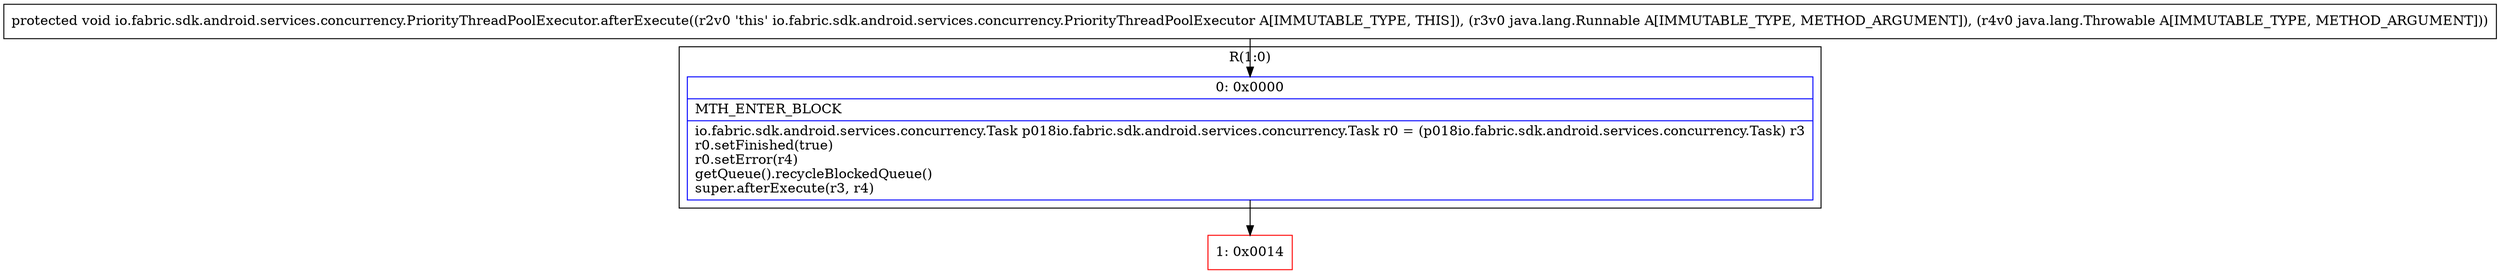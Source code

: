 digraph "CFG forio.fabric.sdk.android.services.concurrency.PriorityThreadPoolExecutor.afterExecute(Ljava\/lang\/Runnable;Ljava\/lang\/Throwable;)V" {
subgraph cluster_Region_1360748046 {
label = "R(1:0)";
node [shape=record,color=blue];
Node_0 [shape=record,label="{0\:\ 0x0000|MTH_ENTER_BLOCK\l|io.fabric.sdk.android.services.concurrency.Task p018io.fabric.sdk.android.services.concurrency.Task r0 = (p018io.fabric.sdk.android.services.concurrency.Task) r3\lr0.setFinished(true)\lr0.setError(r4)\lgetQueue().recycleBlockedQueue()\lsuper.afterExecute(r3, r4)\l}"];
}
Node_1 [shape=record,color=red,label="{1\:\ 0x0014}"];
MethodNode[shape=record,label="{protected void io.fabric.sdk.android.services.concurrency.PriorityThreadPoolExecutor.afterExecute((r2v0 'this' io.fabric.sdk.android.services.concurrency.PriorityThreadPoolExecutor A[IMMUTABLE_TYPE, THIS]), (r3v0 java.lang.Runnable A[IMMUTABLE_TYPE, METHOD_ARGUMENT]), (r4v0 java.lang.Throwable A[IMMUTABLE_TYPE, METHOD_ARGUMENT])) }"];
MethodNode -> Node_0;
Node_0 -> Node_1;
}

